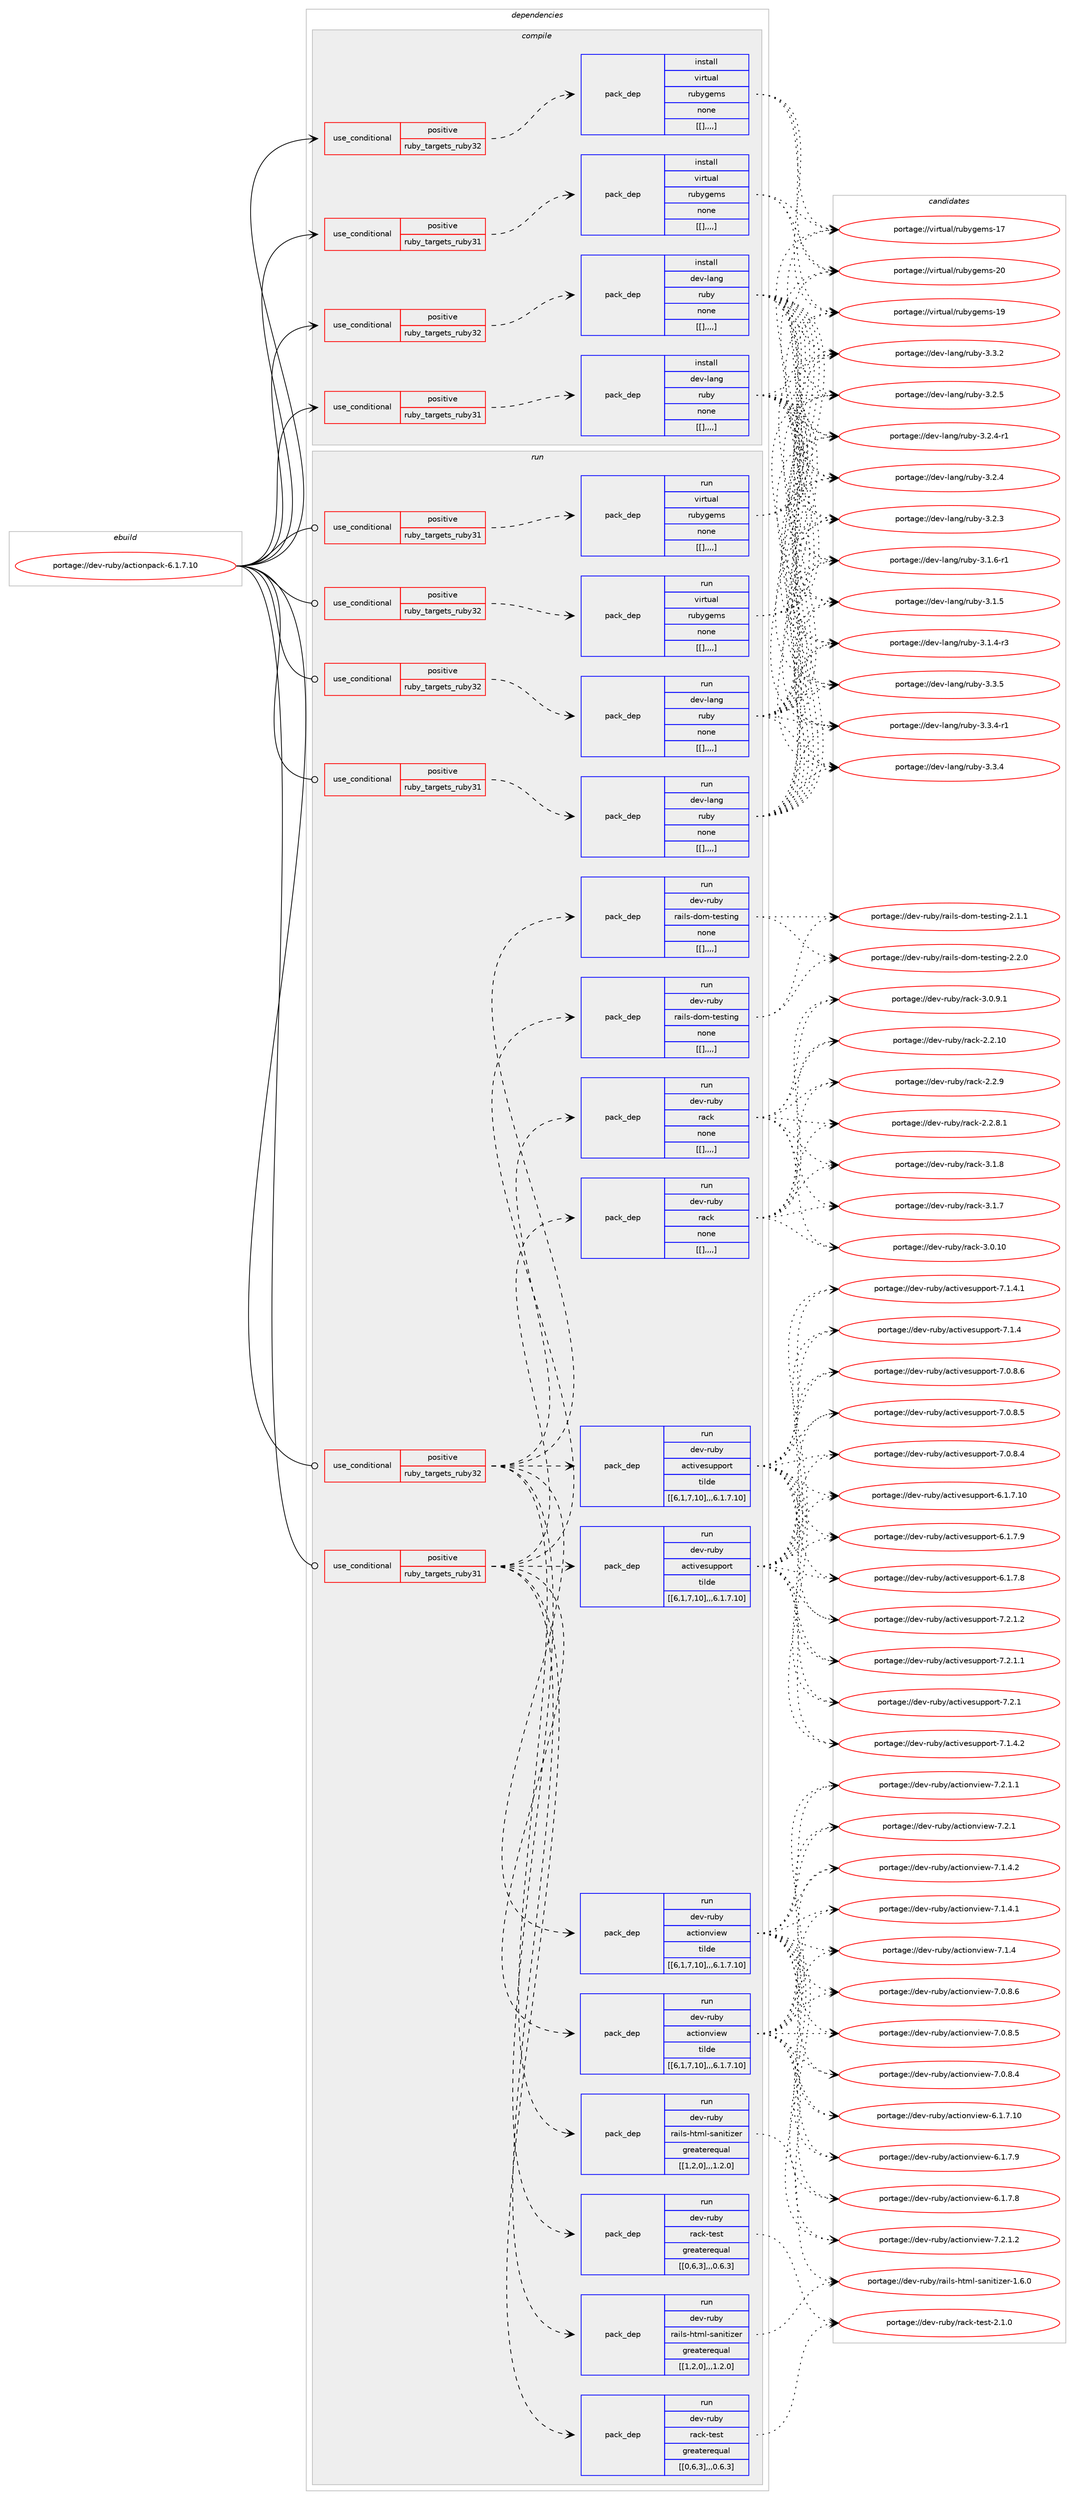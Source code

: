 digraph prolog {

# *************
# Graph options
# *************

newrank=true;
concentrate=true;
compound=true;
graph [rankdir=LR,fontname=Helvetica,fontsize=10,ranksep=1.5];#, ranksep=2.5, nodesep=0.2];
edge  [arrowhead=vee];
node  [fontname=Helvetica,fontsize=10];

# **********
# The ebuild
# **********

subgraph cluster_leftcol {
color=gray;
label=<<i>ebuild</i>>;
id [label="portage://dev-ruby/actionpack-6.1.7.10", color=red, width=4, href="../dev-ruby/actionpack-6.1.7.10.svg"];
}

# ****************
# The dependencies
# ****************

subgraph cluster_midcol {
color=gray;
label=<<i>dependencies</i>>;
subgraph cluster_compile {
fillcolor="#eeeeee";
style=filled;
label=<<i>compile</i>>;
subgraph cond46451 {
dependency181475 [label=<<TABLE BORDER="0" CELLBORDER="1" CELLSPACING="0" CELLPADDING="4"><TR><TD ROWSPAN="3" CELLPADDING="10">use_conditional</TD></TR><TR><TD>positive</TD></TR><TR><TD>ruby_targets_ruby31</TD></TR></TABLE>>, shape=none, color=red];
subgraph pack133697 {
dependency181516 [label=<<TABLE BORDER="0" CELLBORDER="1" CELLSPACING="0" CELLPADDING="4" WIDTH="220"><TR><TD ROWSPAN="6" CELLPADDING="30">pack_dep</TD></TR><TR><TD WIDTH="110">install</TD></TR><TR><TD>dev-lang</TD></TR><TR><TD>ruby</TD></TR><TR><TD>none</TD></TR><TR><TD>[[],,,,]</TD></TR></TABLE>>, shape=none, color=blue];
}
dependency181475:e -> dependency181516:w [weight=20,style="dashed",arrowhead="vee"];
}
id:e -> dependency181475:w [weight=20,style="solid",arrowhead="vee"];
subgraph cond46479 {
dependency181559 [label=<<TABLE BORDER="0" CELLBORDER="1" CELLSPACING="0" CELLPADDING="4"><TR><TD ROWSPAN="3" CELLPADDING="10">use_conditional</TD></TR><TR><TD>positive</TD></TR><TR><TD>ruby_targets_ruby31</TD></TR></TABLE>>, shape=none, color=red];
subgraph pack133796 {
dependency181660 [label=<<TABLE BORDER="0" CELLBORDER="1" CELLSPACING="0" CELLPADDING="4" WIDTH="220"><TR><TD ROWSPAN="6" CELLPADDING="30">pack_dep</TD></TR><TR><TD WIDTH="110">install</TD></TR><TR><TD>virtual</TD></TR><TR><TD>rubygems</TD></TR><TR><TD>none</TD></TR><TR><TD>[[],,,,]</TD></TR></TABLE>>, shape=none, color=blue];
}
dependency181559:e -> dependency181660:w [weight=20,style="dashed",arrowhead="vee"];
}
id:e -> dependency181559:w [weight=20,style="solid",arrowhead="vee"];
subgraph cond46543 {
dependency181767 [label=<<TABLE BORDER="0" CELLBORDER="1" CELLSPACING="0" CELLPADDING="4"><TR><TD ROWSPAN="3" CELLPADDING="10">use_conditional</TD></TR><TR><TD>positive</TD></TR><TR><TD>ruby_targets_ruby32</TD></TR></TABLE>>, shape=none, color=red];
subgraph pack133883 {
dependency181770 [label=<<TABLE BORDER="0" CELLBORDER="1" CELLSPACING="0" CELLPADDING="4" WIDTH="220"><TR><TD ROWSPAN="6" CELLPADDING="30">pack_dep</TD></TR><TR><TD WIDTH="110">install</TD></TR><TR><TD>dev-lang</TD></TR><TR><TD>ruby</TD></TR><TR><TD>none</TD></TR><TR><TD>[[],,,,]</TD></TR></TABLE>>, shape=none, color=blue];
}
dependency181767:e -> dependency181770:w [weight=20,style="dashed",arrowhead="vee"];
}
id:e -> dependency181767:w [weight=20,style="solid",arrowhead="vee"];
subgraph cond46544 {
dependency181775 [label=<<TABLE BORDER="0" CELLBORDER="1" CELLSPACING="0" CELLPADDING="4"><TR><TD ROWSPAN="3" CELLPADDING="10">use_conditional</TD></TR><TR><TD>positive</TD></TR><TR><TD>ruby_targets_ruby32</TD></TR></TABLE>>, shape=none, color=red];
subgraph pack133910 {
dependency181807 [label=<<TABLE BORDER="0" CELLBORDER="1" CELLSPACING="0" CELLPADDING="4" WIDTH="220"><TR><TD ROWSPAN="6" CELLPADDING="30">pack_dep</TD></TR><TR><TD WIDTH="110">install</TD></TR><TR><TD>virtual</TD></TR><TR><TD>rubygems</TD></TR><TR><TD>none</TD></TR><TR><TD>[[],,,,]</TD></TR></TABLE>>, shape=none, color=blue];
}
dependency181775:e -> dependency181807:w [weight=20,style="dashed",arrowhead="vee"];
}
id:e -> dependency181775:w [weight=20,style="solid",arrowhead="vee"];
}
subgraph cluster_compileandrun {
fillcolor="#eeeeee";
style=filled;
label=<<i>compile and run</i>>;
}
subgraph cluster_run {
fillcolor="#eeeeee";
style=filled;
label=<<i>run</i>>;
subgraph cond46563 {
dependency181849 [label=<<TABLE BORDER="0" CELLBORDER="1" CELLSPACING="0" CELLPADDING="4"><TR><TD ROWSPAN="3" CELLPADDING="10">use_conditional</TD></TR><TR><TD>positive</TD></TR><TR><TD>ruby_targets_ruby31</TD></TR></TABLE>>, shape=none, color=red];
subgraph pack133946 {
dependency181988 [label=<<TABLE BORDER="0" CELLBORDER="1" CELLSPACING="0" CELLPADDING="4" WIDTH="220"><TR><TD ROWSPAN="6" CELLPADDING="30">pack_dep</TD></TR><TR><TD WIDTH="110">run</TD></TR><TR><TD>dev-lang</TD></TR><TR><TD>ruby</TD></TR><TR><TD>none</TD></TR><TR><TD>[[],,,,]</TD></TR></TABLE>>, shape=none, color=blue];
}
dependency181849:e -> dependency181988:w [weight=20,style="dashed",arrowhead="vee"];
}
id:e -> dependency181849:w [weight=20,style="solid",arrowhead="odot"];
subgraph cond46602 {
dependency181990 [label=<<TABLE BORDER="0" CELLBORDER="1" CELLSPACING="0" CELLPADDING="4"><TR><TD ROWSPAN="3" CELLPADDING="10">use_conditional</TD></TR><TR><TD>positive</TD></TR><TR><TD>ruby_targets_ruby31</TD></TR></TABLE>>, shape=none, color=red];
subgraph pack134053 {
dependency181997 [label=<<TABLE BORDER="0" CELLBORDER="1" CELLSPACING="0" CELLPADDING="4" WIDTH="220"><TR><TD ROWSPAN="6" CELLPADDING="30">pack_dep</TD></TR><TR><TD WIDTH="110">run</TD></TR><TR><TD>dev-ruby</TD></TR><TR><TD>activesupport</TD></TR><TR><TD>tilde</TD></TR><TR><TD>[[6,1,7,10],,,6.1.7.10]</TD></TR></TABLE>>, shape=none, color=blue];
}
dependency181990:e -> dependency181997:w [weight=20,style="dashed",arrowhead="vee"];
subgraph pack134101 {
dependency182105 [label=<<TABLE BORDER="0" CELLBORDER="1" CELLSPACING="0" CELLPADDING="4" WIDTH="220"><TR><TD ROWSPAN="6" CELLPADDING="30">pack_dep</TD></TR><TR><TD WIDTH="110">run</TD></TR><TR><TD>dev-ruby</TD></TR><TR><TD>actionview</TD></TR><TR><TD>tilde</TD></TR><TR><TD>[[6,1,7,10],,,6.1.7.10]</TD></TR></TABLE>>, shape=none, color=blue];
}
dependency181990:e -> dependency182105:w [weight=20,style="dashed",arrowhead="vee"];
subgraph pack134130 {
dependency182169 [label=<<TABLE BORDER="0" CELLBORDER="1" CELLSPACING="0" CELLPADDING="4" WIDTH="220"><TR><TD ROWSPAN="6" CELLPADDING="30">pack_dep</TD></TR><TR><TD WIDTH="110">run</TD></TR><TR><TD>dev-ruby</TD></TR><TR><TD>rack</TD></TR><TR><TD>none</TD></TR><TR><TD>[[],,,,]</TD></TR></TABLE>>, shape=none, color=blue];
}
dependency181990:e -> dependency182169:w [weight=20,style="dashed",arrowhead="vee"];
subgraph pack134168 {
dependency182198 [label=<<TABLE BORDER="0" CELLBORDER="1" CELLSPACING="0" CELLPADDING="4" WIDTH="220"><TR><TD ROWSPAN="6" CELLPADDING="30">pack_dep</TD></TR><TR><TD WIDTH="110">run</TD></TR><TR><TD>dev-ruby</TD></TR><TR><TD>rack-test</TD></TR><TR><TD>greaterequal</TD></TR><TR><TD>[[0,6,3],,,0.6.3]</TD></TR></TABLE>>, shape=none, color=blue];
}
dependency181990:e -> dependency182198:w [weight=20,style="dashed",arrowhead="vee"];
subgraph pack134210 {
dependency182286 [label=<<TABLE BORDER="0" CELLBORDER="1" CELLSPACING="0" CELLPADDING="4" WIDTH="220"><TR><TD ROWSPAN="6" CELLPADDING="30">pack_dep</TD></TR><TR><TD WIDTH="110">run</TD></TR><TR><TD>dev-ruby</TD></TR><TR><TD>rails-html-sanitizer</TD></TR><TR><TD>greaterequal</TD></TR><TR><TD>[[1,2,0],,,1.2.0]</TD></TR></TABLE>>, shape=none, color=blue];
}
dependency181990:e -> dependency182286:w [weight=20,style="dashed",arrowhead="vee"];
subgraph pack134255 {
dependency182326 [label=<<TABLE BORDER="0" CELLBORDER="1" CELLSPACING="0" CELLPADDING="4" WIDTH="220"><TR><TD ROWSPAN="6" CELLPADDING="30">pack_dep</TD></TR><TR><TD WIDTH="110">run</TD></TR><TR><TD>dev-ruby</TD></TR><TR><TD>rails-dom-testing</TD></TR><TR><TD>none</TD></TR><TR><TD>[[],,,,]</TD></TR></TABLE>>, shape=none, color=blue];
}
dependency181990:e -> dependency182326:w [weight=20,style="dashed",arrowhead="vee"];
}
id:e -> dependency181990:w [weight=20,style="solid",arrowhead="odot"];
subgraph cond46725 {
dependency182331 [label=<<TABLE BORDER="0" CELLBORDER="1" CELLSPACING="0" CELLPADDING="4"><TR><TD ROWSPAN="3" CELLPADDING="10">use_conditional</TD></TR><TR><TD>positive</TD></TR><TR><TD>ruby_targets_ruby31</TD></TR></TABLE>>, shape=none, color=red];
subgraph pack134259 {
dependency182353 [label=<<TABLE BORDER="0" CELLBORDER="1" CELLSPACING="0" CELLPADDING="4" WIDTH="220"><TR><TD ROWSPAN="6" CELLPADDING="30">pack_dep</TD></TR><TR><TD WIDTH="110">run</TD></TR><TR><TD>virtual</TD></TR><TR><TD>rubygems</TD></TR><TR><TD>none</TD></TR><TR><TD>[[],,,,]</TD></TR></TABLE>>, shape=none, color=blue];
}
dependency182331:e -> dependency182353:w [weight=20,style="dashed",arrowhead="vee"];
}
id:e -> dependency182331:w [weight=20,style="solid",arrowhead="odot"];
subgraph cond46735 {
dependency182379 [label=<<TABLE BORDER="0" CELLBORDER="1" CELLSPACING="0" CELLPADDING="4"><TR><TD ROWSPAN="3" CELLPADDING="10">use_conditional</TD></TR><TR><TD>positive</TD></TR><TR><TD>ruby_targets_ruby32</TD></TR></TABLE>>, shape=none, color=red];
subgraph pack134289 {
dependency182431 [label=<<TABLE BORDER="0" CELLBORDER="1" CELLSPACING="0" CELLPADDING="4" WIDTH="220"><TR><TD ROWSPAN="6" CELLPADDING="30">pack_dep</TD></TR><TR><TD WIDTH="110">run</TD></TR><TR><TD>dev-lang</TD></TR><TR><TD>ruby</TD></TR><TR><TD>none</TD></TR><TR><TD>[[],,,,]</TD></TR></TABLE>>, shape=none, color=blue];
}
dependency182379:e -> dependency182431:w [weight=20,style="dashed",arrowhead="vee"];
}
id:e -> dependency182379:w [weight=20,style="solid",arrowhead="odot"];
subgraph cond46762 {
dependency182442 [label=<<TABLE BORDER="0" CELLBORDER="1" CELLSPACING="0" CELLPADDING="4"><TR><TD ROWSPAN="3" CELLPADDING="10">use_conditional</TD></TR><TR><TD>positive</TD></TR><TR><TD>ruby_targets_ruby32</TD></TR></TABLE>>, shape=none, color=red];
subgraph pack134334 {
dependency182449 [label=<<TABLE BORDER="0" CELLBORDER="1" CELLSPACING="0" CELLPADDING="4" WIDTH="220"><TR><TD ROWSPAN="6" CELLPADDING="30">pack_dep</TD></TR><TR><TD WIDTH="110">run</TD></TR><TR><TD>dev-ruby</TD></TR><TR><TD>activesupport</TD></TR><TR><TD>tilde</TD></TR><TR><TD>[[6,1,7,10],,,6.1.7.10]</TD></TR></TABLE>>, shape=none, color=blue];
}
dependency182442:e -> dependency182449:w [weight=20,style="dashed",arrowhead="vee"];
subgraph pack134373 {
dependency182501 [label=<<TABLE BORDER="0" CELLBORDER="1" CELLSPACING="0" CELLPADDING="4" WIDTH="220"><TR><TD ROWSPAN="6" CELLPADDING="30">pack_dep</TD></TR><TR><TD WIDTH="110">run</TD></TR><TR><TD>dev-ruby</TD></TR><TR><TD>actionview</TD></TR><TR><TD>tilde</TD></TR><TR><TD>[[6,1,7,10],,,6.1.7.10]</TD></TR></TABLE>>, shape=none, color=blue];
}
dependency182442:e -> dependency182501:w [weight=20,style="dashed",arrowhead="vee"];
subgraph pack134376 {
dependency182571 [label=<<TABLE BORDER="0" CELLBORDER="1" CELLSPACING="0" CELLPADDING="4" WIDTH="220"><TR><TD ROWSPAN="6" CELLPADDING="30">pack_dep</TD></TR><TR><TD WIDTH="110">run</TD></TR><TR><TD>dev-ruby</TD></TR><TR><TD>rack</TD></TR><TR><TD>none</TD></TR><TR><TD>[[],,,,]</TD></TR></TABLE>>, shape=none, color=blue];
}
dependency182442:e -> dependency182571:w [weight=20,style="dashed",arrowhead="vee"];
subgraph pack134445 {
dependency182607 [label=<<TABLE BORDER="0" CELLBORDER="1" CELLSPACING="0" CELLPADDING="4" WIDTH="220"><TR><TD ROWSPAN="6" CELLPADDING="30">pack_dep</TD></TR><TR><TD WIDTH="110">run</TD></TR><TR><TD>dev-ruby</TD></TR><TR><TD>rack-test</TD></TR><TR><TD>greaterequal</TD></TR><TR><TD>[[0,6,3],,,0.6.3]</TD></TR></TABLE>>, shape=none, color=blue];
}
dependency182442:e -> dependency182607:w [weight=20,style="dashed",arrowhead="vee"];
subgraph pack134459 {
dependency182625 [label=<<TABLE BORDER="0" CELLBORDER="1" CELLSPACING="0" CELLPADDING="4" WIDTH="220"><TR><TD ROWSPAN="6" CELLPADDING="30">pack_dep</TD></TR><TR><TD WIDTH="110">run</TD></TR><TR><TD>dev-ruby</TD></TR><TR><TD>rails-html-sanitizer</TD></TR><TR><TD>greaterequal</TD></TR><TR><TD>[[1,2,0],,,1.2.0]</TD></TR></TABLE>>, shape=none, color=blue];
}
dependency182442:e -> dependency182625:w [weight=20,style="dashed",arrowhead="vee"];
subgraph pack134485 {
dependency182708 [label=<<TABLE BORDER="0" CELLBORDER="1" CELLSPACING="0" CELLPADDING="4" WIDTH="220"><TR><TD ROWSPAN="6" CELLPADDING="30">pack_dep</TD></TR><TR><TD WIDTH="110">run</TD></TR><TR><TD>dev-ruby</TD></TR><TR><TD>rails-dom-testing</TD></TR><TR><TD>none</TD></TR><TR><TD>[[],,,,]</TD></TR></TABLE>>, shape=none, color=blue];
}
dependency182442:e -> dependency182708:w [weight=20,style="dashed",arrowhead="vee"];
}
id:e -> dependency182442:w [weight=20,style="solid",arrowhead="odot"];
subgraph cond46836 {
dependency182748 [label=<<TABLE BORDER="0" CELLBORDER="1" CELLSPACING="0" CELLPADDING="4"><TR><TD ROWSPAN="3" CELLPADDING="10">use_conditional</TD></TR><TR><TD>positive</TD></TR><TR><TD>ruby_targets_ruby32</TD></TR></TABLE>>, shape=none, color=red];
subgraph pack134606 {
dependency182828 [label=<<TABLE BORDER="0" CELLBORDER="1" CELLSPACING="0" CELLPADDING="4" WIDTH="220"><TR><TD ROWSPAN="6" CELLPADDING="30">pack_dep</TD></TR><TR><TD WIDTH="110">run</TD></TR><TR><TD>virtual</TD></TR><TR><TD>rubygems</TD></TR><TR><TD>none</TD></TR><TR><TD>[[],,,,]</TD></TR></TABLE>>, shape=none, color=blue];
}
dependency182748:e -> dependency182828:w [weight=20,style="dashed",arrowhead="vee"];
}
id:e -> dependency182748:w [weight=20,style="solid",arrowhead="odot"];
}
}

# **************
# The candidates
# **************

subgraph cluster_choices {
rank=same;
color=gray;
label=<<i>candidates</i>>;

subgraph choice133060 {
color=black;
nodesep=1;
choice10010111845108971101034711411798121455146514653 [label="portage://dev-lang/ruby-3.3.5", color=red, width=4,href="../dev-lang/ruby-3.3.5.svg"];
choice100101118451089711010347114117981214551465146524511449 [label="portage://dev-lang/ruby-3.3.4-r1", color=red, width=4,href="../dev-lang/ruby-3.3.4-r1.svg"];
choice10010111845108971101034711411798121455146514652 [label="portage://dev-lang/ruby-3.3.4", color=red, width=4,href="../dev-lang/ruby-3.3.4.svg"];
choice10010111845108971101034711411798121455146514650 [label="portage://dev-lang/ruby-3.3.2", color=red, width=4,href="../dev-lang/ruby-3.3.2.svg"];
choice10010111845108971101034711411798121455146504653 [label="portage://dev-lang/ruby-3.2.5", color=red, width=4,href="../dev-lang/ruby-3.2.5.svg"];
choice100101118451089711010347114117981214551465046524511449 [label="portage://dev-lang/ruby-3.2.4-r1", color=red, width=4,href="../dev-lang/ruby-3.2.4-r1.svg"];
choice10010111845108971101034711411798121455146504652 [label="portage://dev-lang/ruby-3.2.4", color=red, width=4,href="../dev-lang/ruby-3.2.4.svg"];
choice10010111845108971101034711411798121455146504651 [label="portage://dev-lang/ruby-3.2.3", color=red, width=4,href="../dev-lang/ruby-3.2.3.svg"];
choice100101118451089711010347114117981214551464946544511449 [label="portage://dev-lang/ruby-3.1.6-r1", color=red, width=4,href="../dev-lang/ruby-3.1.6-r1.svg"];
choice10010111845108971101034711411798121455146494653 [label="portage://dev-lang/ruby-3.1.5", color=red, width=4,href="../dev-lang/ruby-3.1.5.svg"];
choice100101118451089711010347114117981214551464946524511451 [label="portage://dev-lang/ruby-3.1.4-r3", color=red, width=4,href="../dev-lang/ruby-3.1.4-r3.svg"];
dependency181516:e -> choice10010111845108971101034711411798121455146514653:w [style=dotted,weight="100"];
dependency181516:e -> choice100101118451089711010347114117981214551465146524511449:w [style=dotted,weight="100"];
dependency181516:e -> choice10010111845108971101034711411798121455146514652:w [style=dotted,weight="100"];
dependency181516:e -> choice10010111845108971101034711411798121455146514650:w [style=dotted,weight="100"];
dependency181516:e -> choice10010111845108971101034711411798121455146504653:w [style=dotted,weight="100"];
dependency181516:e -> choice100101118451089711010347114117981214551465046524511449:w [style=dotted,weight="100"];
dependency181516:e -> choice10010111845108971101034711411798121455146504652:w [style=dotted,weight="100"];
dependency181516:e -> choice10010111845108971101034711411798121455146504651:w [style=dotted,weight="100"];
dependency181516:e -> choice100101118451089711010347114117981214551464946544511449:w [style=dotted,weight="100"];
dependency181516:e -> choice10010111845108971101034711411798121455146494653:w [style=dotted,weight="100"];
dependency181516:e -> choice100101118451089711010347114117981214551464946524511451:w [style=dotted,weight="100"];
}
subgraph choice133083 {
color=black;
nodesep=1;
choice118105114116117971084711411798121103101109115455048 [label="portage://virtual/rubygems-20", color=red, width=4,href="../virtual/rubygems-20.svg"];
choice118105114116117971084711411798121103101109115454957 [label="portage://virtual/rubygems-19", color=red, width=4,href="../virtual/rubygems-19.svg"];
choice118105114116117971084711411798121103101109115454955 [label="portage://virtual/rubygems-17", color=red, width=4,href="../virtual/rubygems-17.svg"];
dependency181660:e -> choice118105114116117971084711411798121103101109115455048:w [style=dotted,weight="100"];
dependency181660:e -> choice118105114116117971084711411798121103101109115454957:w [style=dotted,weight="100"];
dependency181660:e -> choice118105114116117971084711411798121103101109115454955:w [style=dotted,weight="100"];
}
subgraph choice133089 {
color=black;
nodesep=1;
choice10010111845108971101034711411798121455146514653 [label="portage://dev-lang/ruby-3.3.5", color=red, width=4,href="../dev-lang/ruby-3.3.5.svg"];
choice100101118451089711010347114117981214551465146524511449 [label="portage://dev-lang/ruby-3.3.4-r1", color=red, width=4,href="../dev-lang/ruby-3.3.4-r1.svg"];
choice10010111845108971101034711411798121455146514652 [label="portage://dev-lang/ruby-3.3.4", color=red, width=4,href="../dev-lang/ruby-3.3.4.svg"];
choice10010111845108971101034711411798121455146514650 [label="portage://dev-lang/ruby-3.3.2", color=red, width=4,href="../dev-lang/ruby-3.3.2.svg"];
choice10010111845108971101034711411798121455146504653 [label="portage://dev-lang/ruby-3.2.5", color=red, width=4,href="../dev-lang/ruby-3.2.5.svg"];
choice100101118451089711010347114117981214551465046524511449 [label="portage://dev-lang/ruby-3.2.4-r1", color=red, width=4,href="../dev-lang/ruby-3.2.4-r1.svg"];
choice10010111845108971101034711411798121455146504652 [label="portage://dev-lang/ruby-3.2.4", color=red, width=4,href="../dev-lang/ruby-3.2.4.svg"];
choice10010111845108971101034711411798121455146504651 [label="portage://dev-lang/ruby-3.2.3", color=red, width=4,href="../dev-lang/ruby-3.2.3.svg"];
choice100101118451089711010347114117981214551464946544511449 [label="portage://dev-lang/ruby-3.1.6-r1", color=red, width=4,href="../dev-lang/ruby-3.1.6-r1.svg"];
choice10010111845108971101034711411798121455146494653 [label="portage://dev-lang/ruby-3.1.5", color=red, width=4,href="../dev-lang/ruby-3.1.5.svg"];
choice100101118451089711010347114117981214551464946524511451 [label="portage://dev-lang/ruby-3.1.4-r3", color=red, width=4,href="../dev-lang/ruby-3.1.4-r3.svg"];
dependency181770:e -> choice10010111845108971101034711411798121455146514653:w [style=dotted,weight="100"];
dependency181770:e -> choice100101118451089711010347114117981214551465146524511449:w [style=dotted,weight="100"];
dependency181770:e -> choice10010111845108971101034711411798121455146514652:w [style=dotted,weight="100"];
dependency181770:e -> choice10010111845108971101034711411798121455146514650:w [style=dotted,weight="100"];
dependency181770:e -> choice10010111845108971101034711411798121455146504653:w [style=dotted,weight="100"];
dependency181770:e -> choice100101118451089711010347114117981214551465046524511449:w [style=dotted,weight="100"];
dependency181770:e -> choice10010111845108971101034711411798121455146504652:w [style=dotted,weight="100"];
dependency181770:e -> choice10010111845108971101034711411798121455146504651:w [style=dotted,weight="100"];
dependency181770:e -> choice100101118451089711010347114117981214551464946544511449:w [style=dotted,weight="100"];
dependency181770:e -> choice10010111845108971101034711411798121455146494653:w [style=dotted,weight="100"];
dependency181770:e -> choice100101118451089711010347114117981214551464946524511451:w [style=dotted,weight="100"];
}
subgraph choice133102 {
color=black;
nodesep=1;
choice118105114116117971084711411798121103101109115455048 [label="portage://virtual/rubygems-20", color=red, width=4,href="../virtual/rubygems-20.svg"];
choice118105114116117971084711411798121103101109115454957 [label="portage://virtual/rubygems-19", color=red, width=4,href="../virtual/rubygems-19.svg"];
choice118105114116117971084711411798121103101109115454955 [label="portage://virtual/rubygems-17", color=red, width=4,href="../virtual/rubygems-17.svg"];
dependency181807:e -> choice118105114116117971084711411798121103101109115455048:w [style=dotted,weight="100"];
dependency181807:e -> choice118105114116117971084711411798121103101109115454957:w [style=dotted,weight="100"];
dependency181807:e -> choice118105114116117971084711411798121103101109115454955:w [style=dotted,weight="100"];
}
subgraph choice133117 {
color=black;
nodesep=1;
choice10010111845108971101034711411798121455146514653 [label="portage://dev-lang/ruby-3.3.5", color=red, width=4,href="../dev-lang/ruby-3.3.5.svg"];
choice100101118451089711010347114117981214551465146524511449 [label="portage://dev-lang/ruby-3.3.4-r1", color=red, width=4,href="../dev-lang/ruby-3.3.4-r1.svg"];
choice10010111845108971101034711411798121455146514652 [label="portage://dev-lang/ruby-3.3.4", color=red, width=4,href="../dev-lang/ruby-3.3.4.svg"];
choice10010111845108971101034711411798121455146514650 [label="portage://dev-lang/ruby-3.3.2", color=red, width=4,href="../dev-lang/ruby-3.3.2.svg"];
choice10010111845108971101034711411798121455146504653 [label="portage://dev-lang/ruby-3.2.5", color=red, width=4,href="../dev-lang/ruby-3.2.5.svg"];
choice100101118451089711010347114117981214551465046524511449 [label="portage://dev-lang/ruby-3.2.4-r1", color=red, width=4,href="../dev-lang/ruby-3.2.4-r1.svg"];
choice10010111845108971101034711411798121455146504652 [label="portage://dev-lang/ruby-3.2.4", color=red, width=4,href="../dev-lang/ruby-3.2.4.svg"];
choice10010111845108971101034711411798121455146504651 [label="portage://dev-lang/ruby-3.2.3", color=red, width=4,href="../dev-lang/ruby-3.2.3.svg"];
choice100101118451089711010347114117981214551464946544511449 [label="portage://dev-lang/ruby-3.1.6-r1", color=red, width=4,href="../dev-lang/ruby-3.1.6-r1.svg"];
choice10010111845108971101034711411798121455146494653 [label="portage://dev-lang/ruby-3.1.5", color=red, width=4,href="../dev-lang/ruby-3.1.5.svg"];
choice100101118451089711010347114117981214551464946524511451 [label="portage://dev-lang/ruby-3.1.4-r3", color=red, width=4,href="../dev-lang/ruby-3.1.4-r3.svg"];
dependency181988:e -> choice10010111845108971101034711411798121455146514653:w [style=dotted,weight="100"];
dependency181988:e -> choice100101118451089711010347114117981214551465146524511449:w [style=dotted,weight="100"];
dependency181988:e -> choice10010111845108971101034711411798121455146514652:w [style=dotted,weight="100"];
dependency181988:e -> choice10010111845108971101034711411798121455146514650:w [style=dotted,weight="100"];
dependency181988:e -> choice10010111845108971101034711411798121455146504653:w [style=dotted,weight="100"];
dependency181988:e -> choice100101118451089711010347114117981214551465046524511449:w [style=dotted,weight="100"];
dependency181988:e -> choice10010111845108971101034711411798121455146504652:w [style=dotted,weight="100"];
dependency181988:e -> choice10010111845108971101034711411798121455146504651:w [style=dotted,weight="100"];
dependency181988:e -> choice100101118451089711010347114117981214551464946544511449:w [style=dotted,weight="100"];
dependency181988:e -> choice10010111845108971101034711411798121455146494653:w [style=dotted,weight="100"];
dependency181988:e -> choice100101118451089711010347114117981214551464946524511451:w [style=dotted,weight="100"];
}
subgraph choice133123 {
color=black;
nodesep=1;
choice10010111845114117981214797991161051181011151171121121111141164555465046494650 [label="portage://dev-ruby/activesupport-7.2.1.2", color=red, width=4,href="../dev-ruby/activesupport-7.2.1.2.svg"];
choice10010111845114117981214797991161051181011151171121121111141164555465046494649 [label="portage://dev-ruby/activesupport-7.2.1.1", color=red, width=4,href="../dev-ruby/activesupport-7.2.1.1.svg"];
choice1001011184511411798121479799116105118101115117112112111114116455546504649 [label="portage://dev-ruby/activesupport-7.2.1", color=red, width=4,href="../dev-ruby/activesupport-7.2.1.svg"];
choice10010111845114117981214797991161051181011151171121121111141164555464946524650 [label="portage://dev-ruby/activesupport-7.1.4.2", color=red, width=4,href="../dev-ruby/activesupport-7.1.4.2.svg"];
choice10010111845114117981214797991161051181011151171121121111141164555464946524649 [label="portage://dev-ruby/activesupport-7.1.4.1", color=red, width=4,href="../dev-ruby/activesupport-7.1.4.1.svg"];
choice1001011184511411798121479799116105118101115117112112111114116455546494652 [label="portage://dev-ruby/activesupport-7.1.4", color=red, width=4,href="../dev-ruby/activesupport-7.1.4.svg"];
choice10010111845114117981214797991161051181011151171121121111141164555464846564654 [label="portage://dev-ruby/activesupport-7.0.8.6", color=red, width=4,href="../dev-ruby/activesupport-7.0.8.6.svg"];
choice10010111845114117981214797991161051181011151171121121111141164555464846564653 [label="portage://dev-ruby/activesupport-7.0.8.5", color=red, width=4,href="../dev-ruby/activesupport-7.0.8.5.svg"];
choice10010111845114117981214797991161051181011151171121121111141164555464846564652 [label="portage://dev-ruby/activesupport-7.0.8.4", color=red, width=4,href="../dev-ruby/activesupport-7.0.8.4.svg"];
choice1001011184511411798121479799116105118101115117112112111114116455446494655464948 [label="portage://dev-ruby/activesupport-6.1.7.10", color=red, width=4,href="../dev-ruby/activesupport-6.1.7.10.svg"];
choice10010111845114117981214797991161051181011151171121121111141164554464946554657 [label="portage://dev-ruby/activesupport-6.1.7.9", color=red, width=4,href="../dev-ruby/activesupport-6.1.7.9.svg"];
choice10010111845114117981214797991161051181011151171121121111141164554464946554656 [label="portage://dev-ruby/activesupport-6.1.7.8", color=red, width=4,href="../dev-ruby/activesupport-6.1.7.8.svg"];
dependency181997:e -> choice10010111845114117981214797991161051181011151171121121111141164555465046494650:w [style=dotted,weight="100"];
dependency181997:e -> choice10010111845114117981214797991161051181011151171121121111141164555465046494649:w [style=dotted,weight="100"];
dependency181997:e -> choice1001011184511411798121479799116105118101115117112112111114116455546504649:w [style=dotted,weight="100"];
dependency181997:e -> choice10010111845114117981214797991161051181011151171121121111141164555464946524650:w [style=dotted,weight="100"];
dependency181997:e -> choice10010111845114117981214797991161051181011151171121121111141164555464946524649:w [style=dotted,weight="100"];
dependency181997:e -> choice1001011184511411798121479799116105118101115117112112111114116455546494652:w [style=dotted,weight="100"];
dependency181997:e -> choice10010111845114117981214797991161051181011151171121121111141164555464846564654:w [style=dotted,weight="100"];
dependency181997:e -> choice10010111845114117981214797991161051181011151171121121111141164555464846564653:w [style=dotted,weight="100"];
dependency181997:e -> choice10010111845114117981214797991161051181011151171121121111141164555464846564652:w [style=dotted,weight="100"];
dependency181997:e -> choice1001011184511411798121479799116105118101115117112112111114116455446494655464948:w [style=dotted,weight="100"];
dependency181997:e -> choice10010111845114117981214797991161051181011151171121121111141164554464946554657:w [style=dotted,weight="100"];
dependency181997:e -> choice10010111845114117981214797991161051181011151171121121111141164554464946554656:w [style=dotted,weight="100"];
}
subgraph choice133148 {
color=black;
nodesep=1;
choice10010111845114117981214797991161051111101181051011194555465046494650 [label="portage://dev-ruby/actionview-7.2.1.2", color=red, width=4,href="../dev-ruby/actionview-7.2.1.2.svg"];
choice10010111845114117981214797991161051111101181051011194555465046494649 [label="portage://dev-ruby/actionview-7.2.1.1", color=red, width=4,href="../dev-ruby/actionview-7.2.1.1.svg"];
choice1001011184511411798121479799116105111110118105101119455546504649 [label="portage://dev-ruby/actionview-7.2.1", color=red, width=4,href="../dev-ruby/actionview-7.2.1.svg"];
choice10010111845114117981214797991161051111101181051011194555464946524650 [label="portage://dev-ruby/actionview-7.1.4.2", color=red, width=4,href="../dev-ruby/actionview-7.1.4.2.svg"];
choice10010111845114117981214797991161051111101181051011194555464946524649 [label="portage://dev-ruby/actionview-7.1.4.1", color=red, width=4,href="../dev-ruby/actionview-7.1.4.1.svg"];
choice1001011184511411798121479799116105111110118105101119455546494652 [label="portage://dev-ruby/actionview-7.1.4", color=red, width=4,href="../dev-ruby/actionview-7.1.4.svg"];
choice10010111845114117981214797991161051111101181051011194555464846564654 [label="portage://dev-ruby/actionview-7.0.8.6", color=red, width=4,href="../dev-ruby/actionview-7.0.8.6.svg"];
choice10010111845114117981214797991161051111101181051011194555464846564653 [label="portage://dev-ruby/actionview-7.0.8.5", color=red, width=4,href="../dev-ruby/actionview-7.0.8.5.svg"];
choice10010111845114117981214797991161051111101181051011194555464846564652 [label="portage://dev-ruby/actionview-7.0.8.4", color=red, width=4,href="../dev-ruby/actionview-7.0.8.4.svg"];
choice1001011184511411798121479799116105111110118105101119455446494655464948 [label="portage://dev-ruby/actionview-6.1.7.10", color=red, width=4,href="../dev-ruby/actionview-6.1.7.10.svg"];
choice10010111845114117981214797991161051111101181051011194554464946554657 [label="portage://dev-ruby/actionview-6.1.7.9", color=red, width=4,href="../dev-ruby/actionview-6.1.7.9.svg"];
choice10010111845114117981214797991161051111101181051011194554464946554656 [label="portage://dev-ruby/actionview-6.1.7.8", color=red, width=4,href="../dev-ruby/actionview-6.1.7.8.svg"];
dependency182105:e -> choice10010111845114117981214797991161051111101181051011194555465046494650:w [style=dotted,weight="100"];
dependency182105:e -> choice10010111845114117981214797991161051111101181051011194555465046494649:w [style=dotted,weight="100"];
dependency182105:e -> choice1001011184511411798121479799116105111110118105101119455546504649:w [style=dotted,weight="100"];
dependency182105:e -> choice10010111845114117981214797991161051111101181051011194555464946524650:w [style=dotted,weight="100"];
dependency182105:e -> choice10010111845114117981214797991161051111101181051011194555464946524649:w [style=dotted,weight="100"];
dependency182105:e -> choice1001011184511411798121479799116105111110118105101119455546494652:w [style=dotted,weight="100"];
dependency182105:e -> choice10010111845114117981214797991161051111101181051011194555464846564654:w [style=dotted,weight="100"];
dependency182105:e -> choice10010111845114117981214797991161051111101181051011194555464846564653:w [style=dotted,weight="100"];
dependency182105:e -> choice10010111845114117981214797991161051111101181051011194555464846564652:w [style=dotted,weight="100"];
dependency182105:e -> choice1001011184511411798121479799116105111110118105101119455446494655464948:w [style=dotted,weight="100"];
dependency182105:e -> choice10010111845114117981214797991161051111101181051011194554464946554657:w [style=dotted,weight="100"];
dependency182105:e -> choice10010111845114117981214797991161051111101181051011194554464946554656:w [style=dotted,weight="100"];
}
subgraph choice133157 {
color=black;
nodesep=1;
choice1001011184511411798121471149799107455146494656 [label="portage://dev-ruby/rack-3.1.8", color=red, width=4,href="../dev-ruby/rack-3.1.8.svg"];
choice1001011184511411798121471149799107455146494655 [label="portage://dev-ruby/rack-3.1.7", color=red, width=4,href="../dev-ruby/rack-3.1.7.svg"];
choice100101118451141179812147114979910745514648464948 [label="portage://dev-ruby/rack-3.0.10", color=red, width=4,href="../dev-ruby/rack-3.0.10.svg"];
choice10010111845114117981214711497991074551464846574649 [label="portage://dev-ruby/rack-3.0.9.1", color=red, width=4,href="../dev-ruby/rack-3.0.9.1.svg"];
choice100101118451141179812147114979910745504650464948 [label="portage://dev-ruby/rack-2.2.10", color=red, width=4,href="../dev-ruby/rack-2.2.10.svg"];
choice1001011184511411798121471149799107455046504657 [label="portage://dev-ruby/rack-2.2.9", color=red, width=4,href="../dev-ruby/rack-2.2.9.svg"];
choice10010111845114117981214711497991074550465046564649 [label="portage://dev-ruby/rack-2.2.8.1", color=red, width=4,href="../dev-ruby/rack-2.2.8.1.svg"];
dependency182169:e -> choice1001011184511411798121471149799107455146494656:w [style=dotted,weight="100"];
dependency182169:e -> choice1001011184511411798121471149799107455146494655:w [style=dotted,weight="100"];
dependency182169:e -> choice100101118451141179812147114979910745514648464948:w [style=dotted,weight="100"];
dependency182169:e -> choice10010111845114117981214711497991074551464846574649:w [style=dotted,weight="100"];
dependency182169:e -> choice100101118451141179812147114979910745504650464948:w [style=dotted,weight="100"];
dependency182169:e -> choice1001011184511411798121471149799107455046504657:w [style=dotted,weight="100"];
dependency182169:e -> choice10010111845114117981214711497991074550465046564649:w [style=dotted,weight="100"];
}
subgraph choice133163 {
color=black;
nodesep=1;
choice100101118451141179812147114979910745116101115116455046494648 [label="portage://dev-ruby/rack-test-2.1.0", color=red, width=4,href="../dev-ruby/rack-test-2.1.0.svg"];
dependency182198:e -> choice100101118451141179812147114979910745116101115116455046494648:w [style=dotted,weight="100"];
}
subgraph choice133164 {
color=black;
nodesep=1;
choice10010111845114117981214711497105108115451041161091084511597110105116105122101114454946544648 [label="portage://dev-ruby/rails-html-sanitizer-1.6.0", color=red, width=4,href="../dev-ruby/rails-html-sanitizer-1.6.0.svg"];
dependency182286:e -> choice10010111845114117981214711497105108115451041161091084511597110105116105122101114454946544648:w [style=dotted,weight="100"];
}
subgraph choice133174 {
color=black;
nodesep=1;
choice100101118451141179812147114971051081154510011110945116101115116105110103455046504648 [label="portage://dev-ruby/rails-dom-testing-2.2.0", color=red, width=4,href="../dev-ruby/rails-dom-testing-2.2.0.svg"];
choice100101118451141179812147114971051081154510011110945116101115116105110103455046494649 [label="portage://dev-ruby/rails-dom-testing-2.1.1", color=red, width=4,href="../dev-ruby/rails-dom-testing-2.1.1.svg"];
dependency182326:e -> choice100101118451141179812147114971051081154510011110945116101115116105110103455046504648:w [style=dotted,weight="100"];
dependency182326:e -> choice100101118451141179812147114971051081154510011110945116101115116105110103455046494649:w [style=dotted,weight="100"];
}
subgraph choice133180 {
color=black;
nodesep=1;
choice118105114116117971084711411798121103101109115455048 [label="portage://virtual/rubygems-20", color=red, width=4,href="../virtual/rubygems-20.svg"];
choice118105114116117971084711411798121103101109115454957 [label="portage://virtual/rubygems-19", color=red, width=4,href="../virtual/rubygems-19.svg"];
choice118105114116117971084711411798121103101109115454955 [label="portage://virtual/rubygems-17", color=red, width=4,href="../virtual/rubygems-17.svg"];
dependency182353:e -> choice118105114116117971084711411798121103101109115455048:w [style=dotted,weight="100"];
dependency182353:e -> choice118105114116117971084711411798121103101109115454957:w [style=dotted,weight="100"];
dependency182353:e -> choice118105114116117971084711411798121103101109115454955:w [style=dotted,weight="100"];
}
subgraph choice133226 {
color=black;
nodesep=1;
choice10010111845108971101034711411798121455146514653 [label="portage://dev-lang/ruby-3.3.5", color=red, width=4,href="../dev-lang/ruby-3.3.5.svg"];
choice100101118451089711010347114117981214551465146524511449 [label="portage://dev-lang/ruby-3.3.4-r1", color=red, width=4,href="../dev-lang/ruby-3.3.4-r1.svg"];
choice10010111845108971101034711411798121455146514652 [label="portage://dev-lang/ruby-3.3.4", color=red, width=4,href="../dev-lang/ruby-3.3.4.svg"];
choice10010111845108971101034711411798121455146514650 [label="portage://dev-lang/ruby-3.3.2", color=red, width=4,href="../dev-lang/ruby-3.3.2.svg"];
choice10010111845108971101034711411798121455146504653 [label="portage://dev-lang/ruby-3.2.5", color=red, width=4,href="../dev-lang/ruby-3.2.5.svg"];
choice100101118451089711010347114117981214551465046524511449 [label="portage://dev-lang/ruby-3.2.4-r1", color=red, width=4,href="../dev-lang/ruby-3.2.4-r1.svg"];
choice10010111845108971101034711411798121455146504652 [label="portage://dev-lang/ruby-3.2.4", color=red, width=4,href="../dev-lang/ruby-3.2.4.svg"];
choice10010111845108971101034711411798121455146504651 [label="portage://dev-lang/ruby-3.2.3", color=red, width=4,href="../dev-lang/ruby-3.2.3.svg"];
choice100101118451089711010347114117981214551464946544511449 [label="portage://dev-lang/ruby-3.1.6-r1", color=red, width=4,href="../dev-lang/ruby-3.1.6-r1.svg"];
choice10010111845108971101034711411798121455146494653 [label="portage://dev-lang/ruby-3.1.5", color=red, width=4,href="../dev-lang/ruby-3.1.5.svg"];
choice100101118451089711010347114117981214551464946524511451 [label="portage://dev-lang/ruby-3.1.4-r3", color=red, width=4,href="../dev-lang/ruby-3.1.4-r3.svg"];
dependency182431:e -> choice10010111845108971101034711411798121455146514653:w [style=dotted,weight="100"];
dependency182431:e -> choice100101118451089711010347114117981214551465146524511449:w [style=dotted,weight="100"];
dependency182431:e -> choice10010111845108971101034711411798121455146514652:w [style=dotted,weight="100"];
dependency182431:e -> choice10010111845108971101034711411798121455146514650:w [style=dotted,weight="100"];
dependency182431:e -> choice10010111845108971101034711411798121455146504653:w [style=dotted,weight="100"];
dependency182431:e -> choice100101118451089711010347114117981214551465046524511449:w [style=dotted,weight="100"];
dependency182431:e -> choice10010111845108971101034711411798121455146504652:w [style=dotted,weight="100"];
dependency182431:e -> choice10010111845108971101034711411798121455146504651:w [style=dotted,weight="100"];
dependency182431:e -> choice100101118451089711010347114117981214551464946544511449:w [style=dotted,weight="100"];
dependency182431:e -> choice10010111845108971101034711411798121455146494653:w [style=dotted,weight="100"];
dependency182431:e -> choice100101118451089711010347114117981214551464946524511451:w [style=dotted,weight="100"];
}
subgraph choice133232 {
color=black;
nodesep=1;
choice10010111845114117981214797991161051181011151171121121111141164555465046494650 [label="portage://dev-ruby/activesupport-7.2.1.2", color=red, width=4,href="../dev-ruby/activesupport-7.2.1.2.svg"];
choice10010111845114117981214797991161051181011151171121121111141164555465046494649 [label="portage://dev-ruby/activesupport-7.2.1.1", color=red, width=4,href="../dev-ruby/activesupport-7.2.1.1.svg"];
choice1001011184511411798121479799116105118101115117112112111114116455546504649 [label="portage://dev-ruby/activesupport-7.2.1", color=red, width=4,href="../dev-ruby/activesupport-7.2.1.svg"];
choice10010111845114117981214797991161051181011151171121121111141164555464946524650 [label="portage://dev-ruby/activesupport-7.1.4.2", color=red, width=4,href="../dev-ruby/activesupport-7.1.4.2.svg"];
choice10010111845114117981214797991161051181011151171121121111141164555464946524649 [label="portage://dev-ruby/activesupport-7.1.4.1", color=red, width=4,href="../dev-ruby/activesupport-7.1.4.1.svg"];
choice1001011184511411798121479799116105118101115117112112111114116455546494652 [label="portage://dev-ruby/activesupport-7.1.4", color=red, width=4,href="../dev-ruby/activesupport-7.1.4.svg"];
choice10010111845114117981214797991161051181011151171121121111141164555464846564654 [label="portage://dev-ruby/activesupport-7.0.8.6", color=red, width=4,href="../dev-ruby/activesupport-7.0.8.6.svg"];
choice10010111845114117981214797991161051181011151171121121111141164555464846564653 [label="portage://dev-ruby/activesupport-7.0.8.5", color=red, width=4,href="../dev-ruby/activesupport-7.0.8.5.svg"];
choice10010111845114117981214797991161051181011151171121121111141164555464846564652 [label="portage://dev-ruby/activesupport-7.0.8.4", color=red, width=4,href="../dev-ruby/activesupport-7.0.8.4.svg"];
choice1001011184511411798121479799116105118101115117112112111114116455446494655464948 [label="portage://dev-ruby/activesupport-6.1.7.10", color=red, width=4,href="../dev-ruby/activesupport-6.1.7.10.svg"];
choice10010111845114117981214797991161051181011151171121121111141164554464946554657 [label="portage://dev-ruby/activesupport-6.1.7.9", color=red, width=4,href="../dev-ruby/activesupport-6.1.7.9.svg"];
choice10010111845114117981214797991161051181011151171121121111141164554464946554656 [label="portage://dev-ruby/activesupport-6.1.7.8", color=red, width=4,href="../dev-ruby/activesupport-6.1.7.8.svg"];
dependency182449:e -> choice10010111845114117981214797991161051181011151171121121111141164555465046494650:w [style=dotted,weight="100"];
dependency182449:e -> choice10010111845114117981214797991161051181011151171121121111141164555465046494649:w [style=dotted,weight="100"];
dependency182449:e -> choice1001011184511411798121479799116105118101115117112112111114116455546504649:w [style=dotted,weight="100"];
dependency182449:e -> choice10010111845114117981214797991161051181011151171121121111141164555464946524650:w [style=dotted,weight="100"];
dependency182449:e -> choice10010111845114117981214797991161051181011151171121121111141164555464946524649:w [style=dotted,weight="100"];
dependency182449:e -> choice1001011184511411798121479799116105118101115117112112111114116455546494652:w [style=dotted,weight="100"];
dependency182449:e -> choice10010111845114117981214797991161051181011151171121121111141164555464846564654:w [style=dotted,weight="100"];
dependency182449:e -> choice10010111845114117981214797991161051181011151171121121111141164555464846564653:w [style=dotted,weight="100"];
dependency182449:e -> choice10010111845114117981214797991161051181011151171121121111141164555464846564652:w [style=dotted,weight="100"];
dependency182449:e -> choice1001011184511411798121479799116105118101115117112112111114116455446494655464948:w [style=dotted,weight="100"];
dependency182449:e -> choice10010111845114117981214797991161051181011151171121121111141164554464946554657:w [style=dotted,weight="100"];
dependency182449:e -> choice10010111845114117981214797991161051181011151171121121111141164554464946554656:w [style=dotted,weight="100"];
}
subgraph choice133251 {
color=black;
nodesep=1;
choice10010111845114117981214797991161051111101181051011194555465046494650 [label="portage://dev-ruby/actionview-7.2.1.2", color=red, width=4,href="../dev-ruby/actionview-7.2.1.2.svg"];
choice10010111845114117981214797991161051111101181051011194555465046494649 [label="portage://dev-ruby/actionview-7.2.1.1", color=red, width=4,href="../dev-ruby/actionview-7.2.1.1.svg"];
choice1001011184511411798121479799116105111110118105101119455546504649 [label="portage://dev-ruby/actionview-7.2.1", color=red, width=4,href="../dev-ruby/actionview-7.2.1.svg"];
choice10010111845114117981214797991161051111101181051011194555464946524650 [label="portage://dev-ruby/actionview-7.1.4.2", color=red, width=4,href="../dev-ruby/actionview-7.1.4.2.svg"];
choice10010111845114117981214797991161051111101181051011194555464946524649 [label="portage://dev-ruby/actionview-7.1.4.1", color=red, width=4,href="../dev-ruby/actionview-7.1.4.1.svg"];
choice1001011184511411798121479799116105111110118105101119455546494652 [label="portage://dev-ruby/actionview-7.1.4", color=red, width=4,href="../dev-ruby/actionview-7.1.4.svg"];
choice10010111845114117981214797991161051111101181051011194555464846564654 [label="portage://dev-ruby/actionview-7.0.8.6", color=red, width=4,href="../dev-ruby/actionview-7.0.8.6.svg"];
choice10010111845114117981214797991161051111101181051011194555464846564653 [label="portage://dev-ruby/actionview-7.0.8.5", color=red, width=4,href="../dev-ruby/actionview-7.0.8.5.svg"];
choice10010111845114117981214797991161051111101181051011194555464846564652 [label="portage://dev-ruby/actionview-7.0.8.4", color=red, width=4,href="../dev-ruby/actionview-7.0.8.4.svg"];
choice1001011184511411798121479799116105111110118105101119455446494655464948 [label="portage://dev-ruby/actionview-6.1.7.10", color=red, width=4,href="../dev-ruby/actionview-6.1.7.10.svg"];
choice10010111845114117981214797991161051111101181051011194554464946554657 [label="portage://dev-ruby/actionview-6.1.7.9", color=red, width=4,href="../dev-ruby/actionview-6.1.7.9.svg"];
choice10010111845114117981214797991161051111101181051011194554464946554656 [label="portage://dev-ruby/actionview-6.1.7.8", color=red, width=4,href="../dev-ruby/actionview-6.1.7.8.svg"];
dependency182501:e -> choice10010111845114117981214797991161051111101181051011194555465046494650:w [style=dotted,weight="100"];
dependency182501:e -> choice10010111845114117981214797991161051111101181051011194555465046494649:w [style=dotted,weight="100"];
dependency182501:e -> choice1001011184511411798121479799116105111110118105101119455546504649:w [style=dotted,weight="100"];
dependency182501:e -> choice10010111845114117981214797991161051111101181051011194555464946524650:w [style=dotted,weight="100"];
dependency182501:e -> choice10010111845114117981214797991161051111101181051011194555464946524649:w [style=dotted,weight="100"];
dependency182501:e -> choice1001011184511411798121479799116105111110118105101119455546494652:w [style=dotted,weight="100"];
dependency182501:e -> choice10010111845114117981214797991161051111101181051011194555464846564654:w [style=dotted,weight="100"];
dependency182501:e -> choice10010111845114117981214797991161051111101181051011194555464846564653:w [style=dotted,weight="100"];
dependency182501:e -> choice10010111845114117981214797991161051111101181051011194555464846564652:w [style=dotted,weight="100"];
dependency182501:e -> choice1001011184511411798121479799116105111110118105101119455446494655464948:w [style=dotted,weight="100"];
dependency182501:e -> choice10010111845114117981214797991161051111101181051011194554464946554657:w [style=dotted,weight="100"];
dependency182501:e -> choice10010111845114117981214797991161051111101181051011194554464946554656:w [style=dotted,weight="100"];
}
subgraph choice133259 {
color=black;
nodesep=1;
choice1001011184511411798121471149799107455146494656 [label="portage://dev-ruby/rack-3.1.8", color=red, width=4,href="../dev-ruby/rack-3.1.8.svg"];
choice1001011184511411798121471149799107455146494655 [label="portage://dev-ruby/rack-3.1.7", color=red, width=4,href="../dev-ruby/rack-3.1.7.svg"];
choice100101118451141179812147114979910745514648464948 [label="portage://dev-ruby/rack-3.0.10", color=red, width=4,href="../dev-ruby/rack-3.0.10.svg"];
choice10010111845114117981214711497991074551464846574649 [label="portage://dev-ruby/rack-3.0.9.1", color=red, width=4,href="../dev-ruby/rack-3.0.9.1.svg"];
choice100101118451141179812147114979910745504650464948 [label="portage://dev-ruby/rack-2.2.10", color=red, width=4,href="../dev-ruby/rack-2.2.10.svg"];
choice1001011184511411798121471149799107455046504657 [label="portage://dev-ruby/rack-2.2.9", color=red, width=4,href="../dev-ruby/rack-2.2.9.svg"];
choice10010111845114117981214711497991074550465046564649 [label="portage://dev-ruby/rack-2.2.8.1", color=red, width=4,href="../dev-ruby/rack-2.2.8.1.svg"];
dependency182571:e -> choice1001011184511411798121471149799107455146494656:w [style=dotted,weight="100"];
dependency182571:e -> choice1001011184511411798121471149799107455146494655:w [style=dotted,weight="100"];
dependency182571:e -> choice100101118451141179812147114979910745514648464948:w [style=dotted,weight="100"];
dependency182571:e -> choice10010111845114117981214711497991074551464846574649:w [style=dotted,weight="100"];
dependency182571:e -> choice100101118451141179812147114979910745504650464948:w [style=dotted,weight="100"];
dependency182571:e -> choice1001011184511411798121471149799107455046504657:w [style=dotted,weight="100"];
dependency182571:e -> choice10010111845114117981214711497991074550465046564649:w [style=dotted,weight="100"];
}
subgraph choice133264 {
color=black;
nodesep=1;
choice100101118451141179812147114979910745116101115116455046494648 [label="portage://dev-ruby/rack-test-2.1.0", color=red, width=4,href="../dev-ruby/rack-test-2.1.0.svg"];
dependency182607:e -> choice100101118451141179812147114979910745116101115116455046494648:w [style=dotted,weight="100"];
}
subgraph choice133278 {
color=black;
nodesep=1;
choice10010111845114117981214711497105108115451041161091084511597110105116105122101114454946544648 [label="portage://dev-ruby/rails-html-sanitizer-1.6.0", color=red, width=4,href="../dev-ruby/rails-html-sanitizer-1.6.0.svg"];
dependency182625:e -> choice10010111845114117981214711497105108115451041161091084511597110105116105122101114454946544648:w [style=dotted,weight="100"];
}
subgraph choice133281 {
color=black;
nodesep=1;
choice100101118451141179812147114971051081154510011110945116101115116105110103455046504648 [label="portage://dev-ruby/rails-dom-testing-2.2.0", color=red, width=4,href="../dev-ruby/rails-dom-testing-2.2.0.svg"];
choice100101118451141179812147114971051081154510011110945116101115116105110103455046494649 [label="portage://dev-ruby/rails-dom-testing-2.1.1", color=red, width=4,href="../dev-ruby/rails-dom-testing-2.1.1.svg"];
dependency182708:e -> choice100101118451141179812147114971051081154510011110945116101115116105110103455046504648:w [style=dotted,weight="100"];
dependency182708:e -> choice100101118451141179812147114971051081154510011110945116101115116105110103455046494649:w [style=dotted,weight="100"];
}
subgraph choice133284 {
color=black;
nodesep=1;
choice118105114116117971084711411798121103101109115455048 [label="portage://virtual/rubygems-20", color=red, width=4,href="../virtual/rubygems-20.svg"];
choice118105114116117971084711411798121103101109115454957 [label="portage://virtual/rubygems-19", color=red, width=4,href="../virtual/rubygems-19.svg"];
choice118105114116117971084711411798121103101109115454955 [label="portage://virtual/rubygems-17", color=red, width=4,href="../virtual/rubygems-17.svg"];
dependency182828:e -> choice118105114116117971084711411798121103101109115455048:w [style=dotted,weight="100"];
dependency182828:e -> choice118105114116117971084711411798121103101109115454957:w [style=dotted,weight="100"];
dependency182828:e -> choice118105114116117971084711411798121103101109115454955:w [style=dotted,weight="100"];
}
}

}
